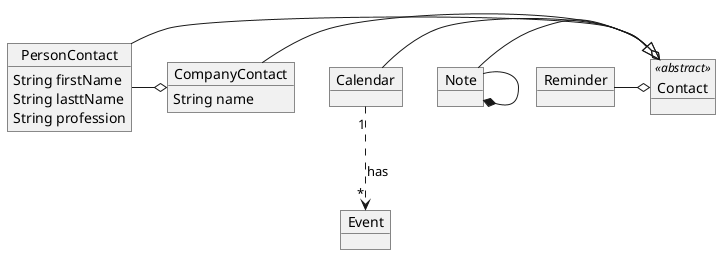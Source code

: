 @startuml doc-files/crm01_01_domain_model.png

object Contact << abstract >> {
}
object Event {
}
object CompanyContact {
	String name
}
object PersonContact {
	String firstName
	String lasttName
	String profession
}
object Note {
}
object Calendar {
}
object Reminder {
}

PersonContact	-|>	Contact
CompanyContact	-|>	Contact
PersonContact	-o	CompanyContact
Calendar		-o	Contact
Note			-o	Contact
Note			-*	Note
Reminder		-o	Contact
Calendar "1"	..> "*"	Event : has

@enduml